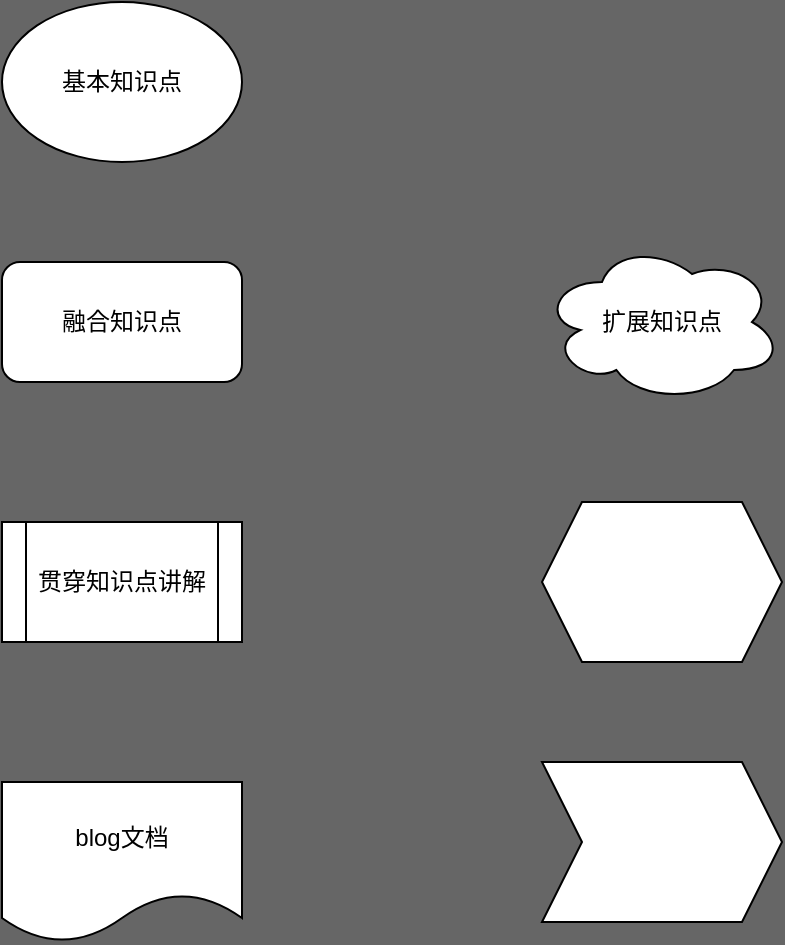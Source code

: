 <mxfile>
    <diagram id="1u1e9IVpWRoiOnE48jDR" name="第 1 页">
        <mxGraphModel dx="2313" dy="2896" grid="1" gridSize="10" guides="1" tooltips="1" connect="1" arrows="1" fold="1" page="1" pageScale="1" pageWidth="1200" pageHeight="1920" background="#666666" math="0" shadow="0">
            <root>
                <mxCell id="0"/>
                <mxCell id="1" parent="0"/>
                <mxCell id="19" value="贯穿知识点讲解" style="shape=process;whiteSpace=wrap;html=1;backgroundOutline=1;gradientColor=none;" parent="1" vertex="1">
                    <mxGeometry x="-950" y="-1540" width="120" height="60" as="geometry"/>
                </mxCell>
                <mxCell id="20" value="融合知识点" style="rounded=1;whiteSpace=wrap;html=1;gradientColor=none;" parent="1" vertex="1">
                    <mxGeometry x="-950" y="-1670" width="120" height="60" as="geometry"/>
                </mxCell>
                <mxCell id="22" value="基本知识点" style="ellipse;whiteSpace=wrap;html=1;gradientColor=none;" parent="1" vertex="1">
                    <mxGeometry x="-950" y="-1800" width="120" height="80" as="geometry"/>
                </mxCell>
                <mxCell id="23" value="blog文档" style="shape=document;whiteSpace=wrap;html=1;boundedLbl=1;gradientColor=none;" parent="1" vertex="1">
                    <mxGeometry x="-950" y="-1410" width="120" height="80" as="geometry"/>
                </mxCell>
                <mxCell id="24" value="扩展知识点" style="ellipse;shape=cloud;whiteSpace=wrap;html=1;" parent="1" vertex="1">
                    <mxGeometry x="-680" y="-1680" width="120" height="80" as="geometry"/>
                </mxCell>
                <mxCell id="25" value="" style="shape=hexagon;perimeter=hexagonPerimeter2;whiteSpace=wrap;html=1;fixedSize=1;" parent="1" vertex="1">
                    <mxGeometry x="-680" y="-1550" width="120" height="80" as="geometry"/>
                </mxCell>
                <mxCell id="26" value="" style="shape=step;perimeter=stepPerimeter;whiteSpace=wrap;html=1;fixedSize=1;" parent="1" vertex="1">
                    <mxGeometry x="-680" y="-1420" width="120" height="80" as="geometry"/>
                </mxCell>
            </root>
        </mxGraphModel>
    </diagram>
</mxfile>